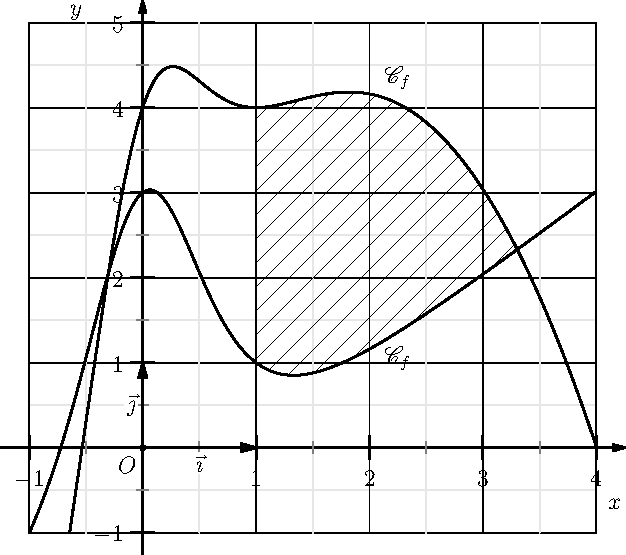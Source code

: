 import graph;
import patterns;
usepackage("mathrsfs");

unitsize(2cm,1.5cm);
real xmin=-1,xmax=4;
real ymin=-1,ymax=5;

// Definition of fonctions f and g :
real f(real x) {return 4x-x^2+4/(x^2+1)^2;}
real g(real x) {return x-1+4/(x^2+1)^2;}

// Trace the curves :
path Cf=graph(f,xmin,xmax,n=400);
path Cg=graph(g,xmin,xmax,n=400);
draw(Cf,linewidth(1bp));
draw(Cg,linewidth(1bp));
xlimits(xmin,xmax,Crop);
ylimits(ymin,ymax,Crop);

// The grid :
xaxis(BottomTop, xmin, xmax, Ticks("%", Step=1, step=0.5, extend=true, ptick=lightgrey));
yaxis(LeftRight, ymin, ymax, Ticks("%", Step=1, step=0.5, extend=true, ptick=lightgrey));
// The axis.
xequals(Label("$y$",align=W),0,ymin=ymin-0.25, ymax=ymax+0.25,
        Ticks(NoZero,pTick=nullpen, ptick=grey),
        p=linewidth(1pt), Arrow(2mm));
yequals(Label("$x$",align=S),0,xmin=xmin-0.25, xmax=xmax+0.25,
        Ticks(NoZero,pTick=nullpen, ptick=grey),
        p=linewidth(1pt), Arrow(2mm));

labelx(Label("$O$",NoFill), 0, SW);
draw(Label("$\vec{\imath}$",align=S,UnFill),
     (0,0)--(1,0),scale(2)*currentpen,Arrow);
draw(Label("$\vec{\jmath}$",align=W,UnFill),
     (0,0)--(0,1),scale(2)*currentpen,Arrow);
dot((0,0));

label("$\mathscr{C}_f$",(2.25,f(2.25)),2N);
label("$\mathscr{C}_f$",(2.25,g(2.25)),2S);

// Les hachures.
path vline=(1,-1)--(1,5);
add("hachure",hatch(3mm));
fill(buildcycle(vline,graph(f,1,4),graph(g,1,4)),pattern("hachure"));
